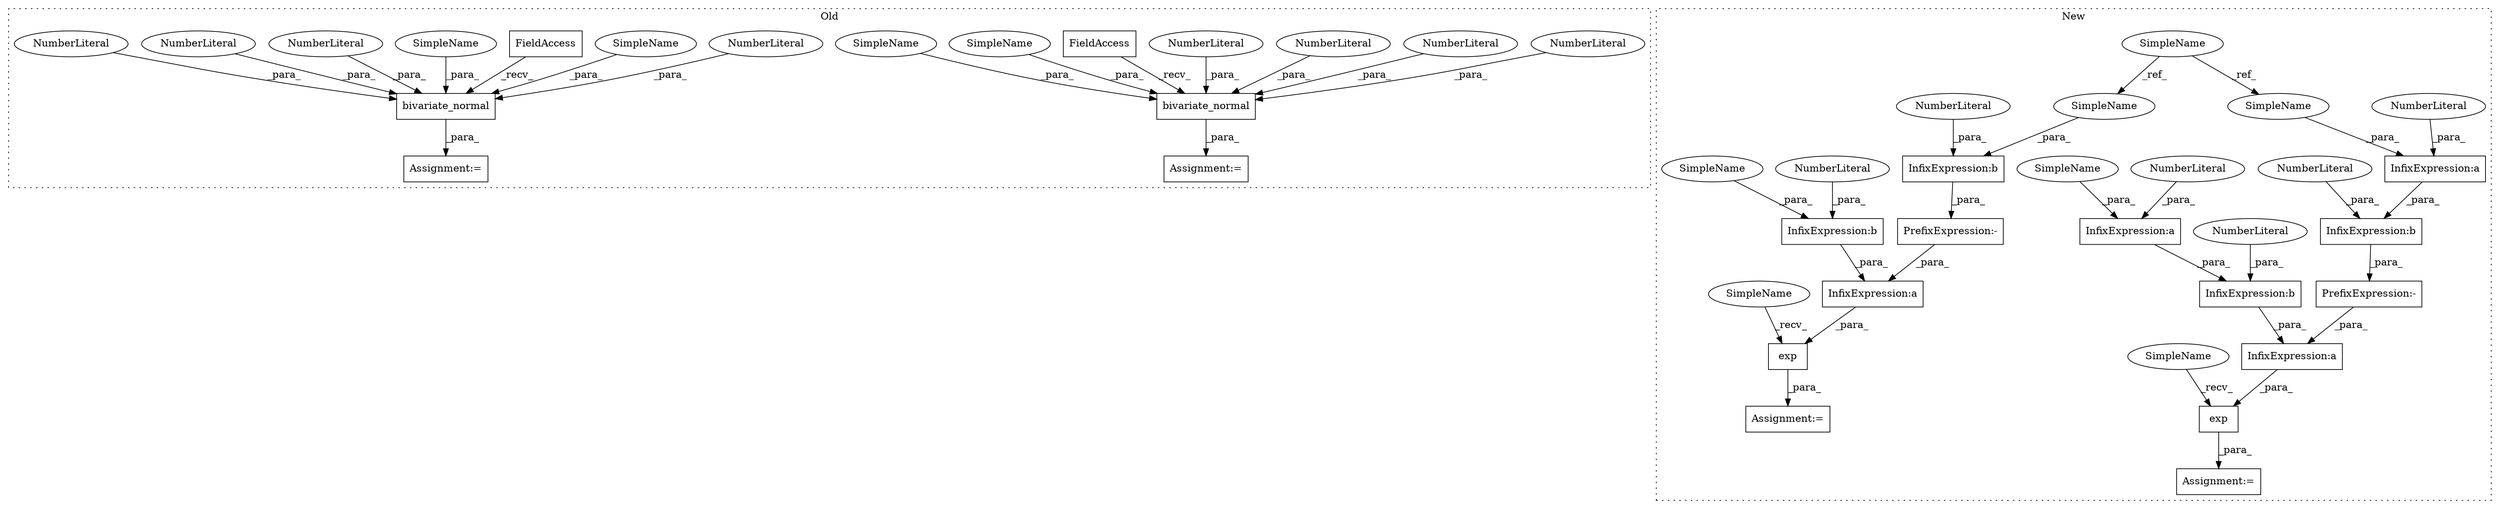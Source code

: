 digraph G {
subgraph cluster0 {
1 [label="bivariate_normal" a="32" s="381,417" l="17,1" shape="box"];
4 [label="NumberLiteral" a="34" s="410" l="3" shape="ellipse"];
5 [label="NumberLiteral" a="34" s="402" l="3" shape="ellipse"];
6 [label="NumberLiteral" a="34" s="406" l="3" shape="ellipse"];
7 [label="NumberLiteral" a="34" s="414" l="3" shape="ellipse"];
8 [label="Assignment:=" a="7" s="364" l="1" shape="box"];
28 [label="bivariate_normal" a="32" s="443,475" l="17,1" shape="box"];
29 [label="NumberLiteral" a="34" s="474" l="1" shape="ellipse"];
30 [label="NumberLiteral" a="34" s="468" l="3" shape="ellipse"];
31 [label="NumberLiteral" a="34" s="464" l="3" shape="ellipse"];
32 [label="Assignment:=" a="7" s="426" l="1" shape="box"];
33 [label="NumberLiteral" a="34" s="472" l="1" shape="ellipse"];
34 [label="FieldAccess" a="22" s="365" l="10" shape="box"];
35 [label="FieldAccess" a="22" s="427" l="10" shape="box"];
38 [label="SimpleName" a="42" s="462" l="1" shape="ellipse"];
39 [label="SimpleName" a="42" s="400" l="1" shape="ellipse"];
42 [label="SimpleName" a="42" s="460" l="1" shape="ellipse"];
43 [label="SimpleName" a="42" s="398" l="1" shape="ellipse"];
label = "Old";
style="dotted";
}
subgraph cluster1 {
2 [label="exp" a="32" s="385,419" l="4,1" shape="box"];
3 [label="InfixExpression:a" a="27" s="409" l="3" shape="box"];
9 [label="Assignment:=" a="7" s="378" l="1" shape="box"];
10 [label="InfixExpression:a" a="27" s="403" l="3" shape="box"];
11 [label="InfixExpression:a" a="27" s="393" l="3" shape="box"];
12 [label="NumberLiteral" a="34" s="396" l="1" shape="ellipse"];
13 [label="InfixExpression:b" a="27" s="398" l="3" shape="box"];
14 [label="InfixExpression:b" a="27" s="414" l="3" shape="box"];
15 [label="NumberLiteral" a="34" s="401" l="1" shape="ellipse"];
16 [label="NumberLiteral" a="34" s="412" l="1" shape="ellipse"];
17 [label="NumberLiteral" a="34" s="417" l="1" shape="ellipse"];
18 [label="exp" a="32" s="347,369" l="4,1" shape="box"];
19 [label="InfixExpression:a" a="27" s="359" l="3" shape="box"];
20 [label="InfixExpression:b" a="27" s="364" l="3" shape="box"];
21 [label="InfixExpression:b" a="27" s="354" l="3" shape="box"];
22 [label="NumberLiteral" a="34" s="367" l="1" shape="ellipse"];
23 [label="NumberLiteral" a="34" s="357" l="1" shape="ellipse"];
24 [label="Assignment:=" a="7" s="340" l="1" shape="box"];
25 [label="SimpleName" a="42" s="162" l="1" shape="ellipse"];
26 [label="PrefixExpression:-" a="38" s="389" l="1" shape="box"];
27 [label="PrefixExpression:-" a="38" s="351" l="1" shape="box"];
36 [label="SimpleName" a="42" s="341" l="5" shape="ellipse"];
37 [label="SimpleName" a="42" s="379" l="5" shape="ellipse"];
40 [label="SimpleName" a="42" s="392" l="1" shape="ellipse"];
41 [label="SimpleName" a="42" s="353" l="1" shape="ellipse"];
44 [label="SimpleName" a="42" s="363" l="1" shape="ellipse"];
45 [label="SimpleName" a="42" s="408" l="1" shape="ellipse"];
label = "New";
style="dotted";
}
1 -> 8 [label="_para_"];
2 -> 9 [label="_para_"];
3 -> 14 [label="_para_"];
4 -> 1 [label="_para_"];
5 -> 1 [label="_para_"];
6 -> 1 [label="_para_"];
7 -> 1 [label="_para_"];
10 -> 2 [label="_para_"];
11 -> 13 [label="_para_"];
12 -> 11 [label="_para_"];
13 -> 26 [label="_para_"];
14 -> 10 [label="_para_"];
15 -> 13 [label="_para_"];
16 -> 3 [label="_para_"];
17 -> 14 [label="_para_"];
18 -> 24 [label="_para_"];
19 -> 18 [label="_para_"];
20 -> 19 [label="_para_"];
21 -> 27 [label="_para_"];
22 -> 20 [label="_para_"];
23 -> 21 [label="_para_"];
25 -> 41 [label="_ref_"];
25 -> 40 [label="_ref_"];
26 -> 10 [label="_para_"];
27 -> 19 [label="_para_"];
28 -> 32 [label="_para_"];
29 -> 28 [label="_para_"];
30 -> 28 [label="_para_"];
31 -> 28 [label="_para_"];
33 -> 28 [label="_para_"];
34 -> 1 [label="_recv_"];
35 -> 28 [label="_recv_"];
36 -> 18 [label="_recv_"];
37 -> 2 [label="_recv_"];
38 -> 28 [label="_para_"];
39 -> 1 [label="_para_"];
40 -> 11 [label="_para_"];
41 -> 21 [label="_para_"];
42 -> 28 [label="_para_"];
43 -> 1 [label="_para_"];
44 -> 20 [label="_para_"];
45 -> 3 [label="_para_"];
}